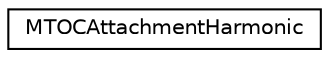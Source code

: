 digraph "Graphical Class Hierarchy"
{
 // INTERACTIVE_SVG=YES
  edge [fontname="Helvetica",fontsize="10",labelfontname="Helvetica",labelfontsize="10"];
  node [fontname="Helvetica",fontsize="10",shape=record];
  rankdir="LR";
  Node0 [label="MTOCAttachmentHarmonic",height=0.2,width=0.4,color="black", fillcolor="white", style="filled",URL="$classMTOCAttachmentHarmonic.html",tooltip="A harmonic potential used by the MTOCAttachment template. "];
}

